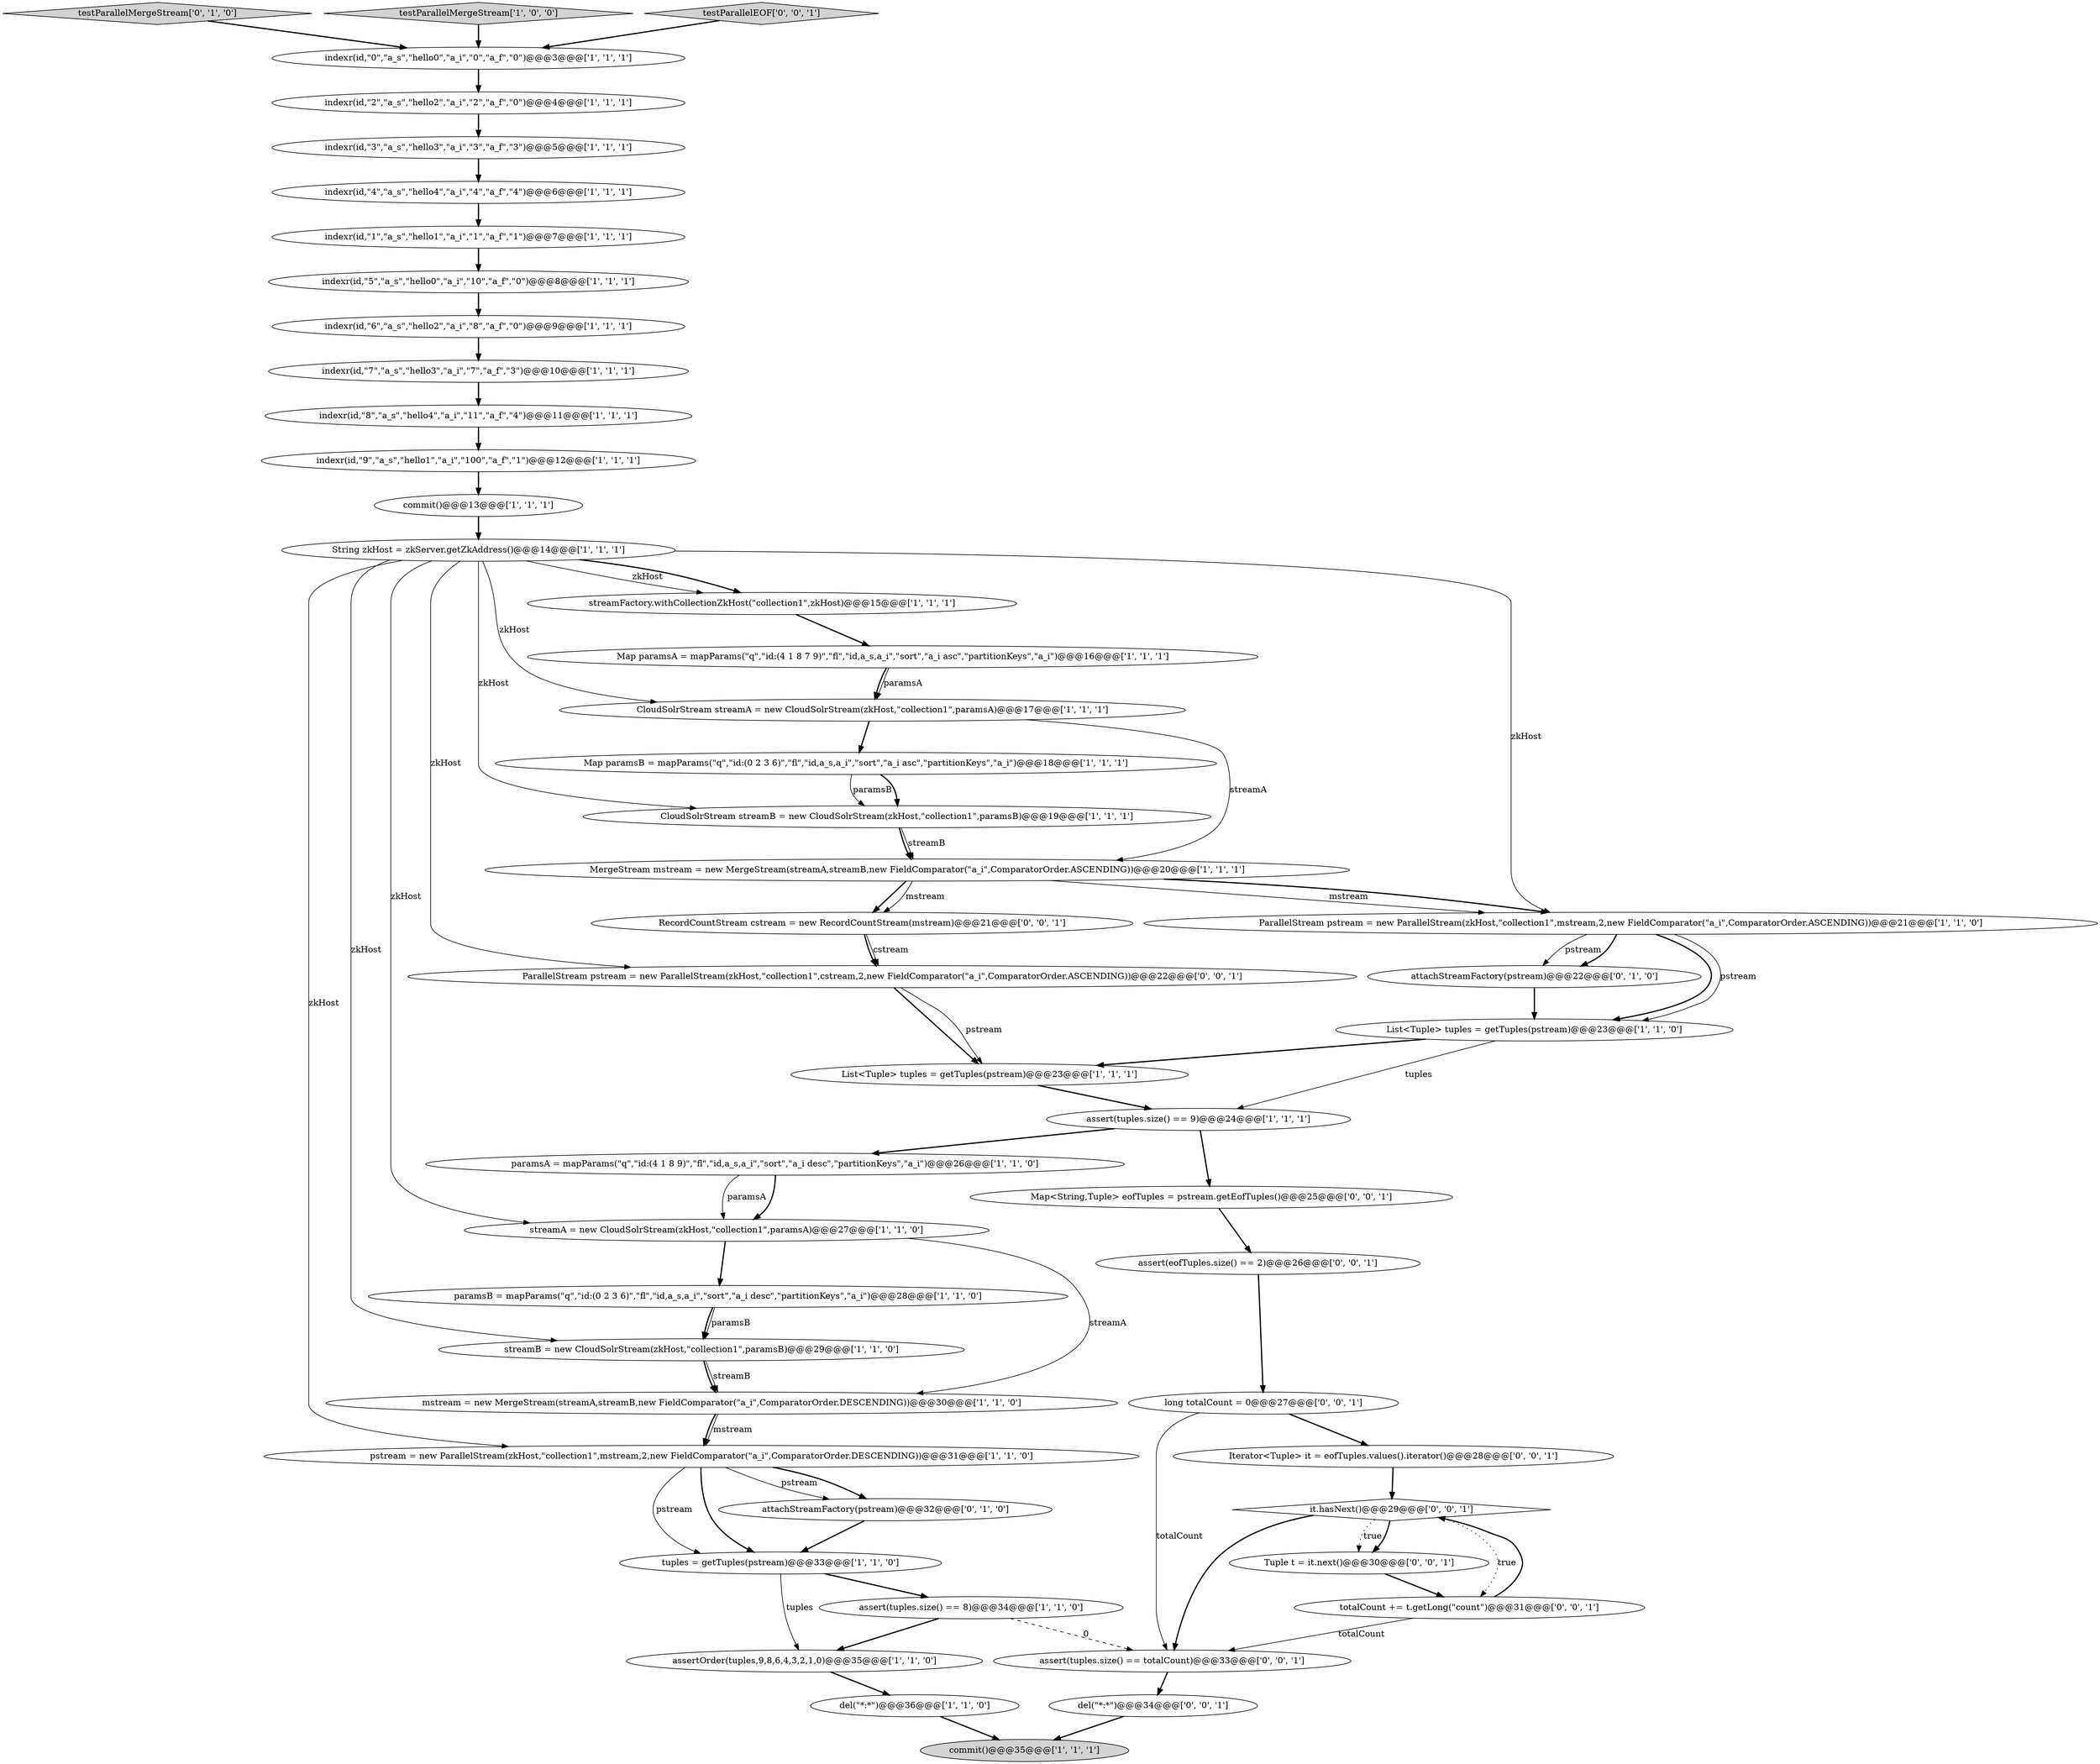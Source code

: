 digraph {
10 [style = filled, label = "tuples = getTuples(pstream)@@@33@@@['1', '1', '0']", fillcolor = white, shape = ellipse image = "AAA0AAABBB1BBB"];
2 [style = filled, label = "indexr(id,\"9\",\"a_s\",\"hello1\",\"a_i\",\"100\",\"a_f\",\"1\")@@@12@@@['1', '1', '1']", fillcolor = white, shape = ellipse image = "AAA0AAABBB1BBB"];
29 [style = filled, label = "streamB = new CloudSolrStream(zkHost,\"collection1\",paramsB)@@@29@@@['1', '1', '0']", fillcolor = white, shape = ellipse image = "AAA0AAABBB1BBB"];
0 [style = filled, label = "assertOrder(tuples,9,8,6,4,3,2,1,0)@@@35@@@['1', '1', '0']", fillcolor = white, shape = ellipse image = "AAA0AAABBB1BBB"];
13 [style = filled, label = "String zkHost = zkServer.getZkAddress()@@@14@@@['1', '1', '1']", fillcolor = white, shape = ellipse image = "AAA0AAABBB1BBB"];
36 [style = filled, label = "attachStreamFactory(pstream)@@@22@@@['0', '1', '0']", fillcolor = white, shape = ellipse image = "AAA1AAABBB2BBB"];
38 [style = filled, label = "assert(eofTuples.size() == 2)@@@26@@@['0', '0', '1']", fillcolor = white, shape = ellipse image = "AAA0AAABBB3BBB"];
6 [style = filled, label = "commit()@@@13@@@['1', '1', '1']", fillcolor = white, shape = ellipse image = "AAA0AAABBB1BBB"];
4 [style = filled, label = "CloudSolrStream streamB = new CloudSolrStream(zkHost,\"collection1\",paramsB)@@@19@@@['1', '1', '1']", fillcolor = white, shape = ellipse image = "AAA0AAABBB1BBB"];
27 [style = filled, label = "pstream = new ParallelStream(zkHost,\"collection1\",mstream,2,new FieldComparator(\"a_i\",ComparatorOrder.DESCENDING))@@@31@@@['1', '1', '0']", fillcolor = white, shape = ellipse image = "AAA0AAABBB1BBB"];
9 [style = filled, label = "indexr(id,\"4\",\"a_s\",\"hello4\",\"a_i\",\"4\",\"a_f\",\"4\")@@@6@@@['1', '1', '1']", fillcolor = white, shape = ellipse image = "AAA0AAABBB1BBB"];
19 [style = filled, label = "indexr(id,\"1\",\"a_s\",\"hello1\",\"a_i\",\"1\",\"a_f\",\"1\")@@@7@@@['1', '1', '1']", fillcolor = white, shape = ellipse image = "AAA0AAABBB1BBB"];
24 [style = filled, label = "CloudSolrStream streamA = new CloudSolrStream(zkHost,\"collection1\",paramsA)@@@17@@@['1', '1', '1']", fillcolor = white, shape = ellipse image = "AAA0AAABBB1BBB"];
39 [style = filled, label = "Tuple t = it.next()@@@30@@@['0', '0', '1']", fillcolor = white, shape = ellipse image = "AAA0AAABBB3BBB"];
14 [style = filled, label = "Map paramsA = mapParams(\"q\",\"id:(4 1 8 7 9)\",\"fl\",\"id,a_s,a_i\",\"sort\",\"a_i asc\",\"partitionKeys\",\"a_i\")@@@16@@@['1', '1', '1']", fillcolor = white, shape = ellipse image = "AAA0AAABBB1BBB"];
15 [style = filled, label = "paramsB = mapParams(\"q\",\"id:(0 2 3 6)\",\"fl\",\"id,a_s,a_i\",\"sort\",\"a_i desc\",\"partitionKeys\",\"a_i\")@@@28@@@['1', '1', '0']", fillcolor = white, shape = ellipse image = "AAA0AAABBB1BBB"];
47 [style = filled, label = "Map<String,Tuple> eofTuples = pstream.getEofTuples()@@@25@@@['0', '0', '1']", fillcolor = white, shape = ellipse image = "AAA0AAABBB3BBB"];
30 [style = filled, label = "Map paramsB = mapParams(\"q\",\"id:(0 2 3 6)\",\"fl\",\"id,a_s,a_i\",\"sort\",\"a_i asc\",\"partitionKeys\",\"a_i\")@@@18@@@['1', '1', '1']", fillcolor = white, shape = ellipse image = "AAA0AAABBB1BBB"];
34 [style = filled, label = "testParallelMergeStream['0', '1', '0']", fillcolor = lightgray, shape = diamond image = "AAA0AAABBB2BBB"];
23 [style = filled, label = "List<Tuple> tuples = getTuples(pstream)@@@23@@@['1', '1', '1']", fillcolor = white, shape = ellipse image = "AAA0AAABBB1BBB"];
7 [style = filled, label = "testParallelMergeStream['1', '0', '0']", fillcolor = lightgray, shape = diamond image = "AAA0AAABBB1BBB"];
20 [style = filled, label = "del(\"*:*\")@@@36@@@['1', '1', '0']", fillcolor = white, shape = ellipse image = "AAA0AAABBB1BBB"];
32 [style = filled, label = "streamFactory.withCollectionZkHost(\"collection1\",zkHost)@@@15@@@['1', '1', '1']", fillcolor = white, shape = ellipse image = "AAA0AAABBB1BBB"];
8 [style = filled, label = "mstream = new MergeStream(streamA,streamB,new FieldComparator(\"a_i\",ComparatorOrder.DESCENDING))@@@30@@@['1', '1', '0']", fillcolor = white, shape = ellipse image = "AAA0AAABBB1BBB"];
42 [style = filled, label = "del(\"*:*\")@@@34@@@['0', '0', '1']", fillcolor = white, shape = ellipse image = "AAA0AAABBB3BBB"];
46 [style = filled, label = "long totalCount = 0@@@27@@@['0', '0', '1']", fillcolor = white, shape = ellipse image = "AAA0AAABBB3BBB"];
48 [style = filled, label = "it.hasNext()@@@29@@@['0', '0', '1']", fillcolor = white, shape = diamond image = "AAA0AAABBB3BBB"];
17 [style = filled, label = "paramsA = mapParams(\"q\",\"id:(4 1 8 9)\",\"fl\",\"id,a_s,a_i\",\"sort\",\"a_i desc\",\"partitionKeys\",\"a_i\")@@@26@@@['1', '1', '0']", fillcolor = white, shape = ellipse image = "AAA0AAABBB1BBB"];
45 [style = filled, label = "ParallelStream pstream = new ParallelStream(zkHost,\"collection1\",cstream,2,new FieldComparator(\"a_i\",ComparatorOrder.ASCENDING))@@@22@@@['0', '0', '1']", fillcolor = white, shape = ellipse image = "AAA0AAABBB3BBB"];
43 [style = filled, label = "RecordCountStream cstream = new RecordCountStream(mstream)@@@21@@@['0', '0', '1']", fillcolor = white, shape = ellipse image = "AAA0AAABBB3BBB"];
25 [style = filled, label = "indexr(id,\"2\",\"a_s\",\"hello2\",\"a_i\",\"2\",\"a_f\",\"0\")@@@4@@@['1', '1', '1']", fillcolor = white, shape = ellipse image = "AAA0AAABBB1BBB"];
41 [style = filled, label = "totalCount += t.getLong(\"count\")@@@31@@@['0', '0', '1']", fillcolor = white, shape = ellipse image = "AAA0AAABBB3BBB"];
1 [style = filled, label = "indexr(id,\"5\",\"a_s\",\"hello0\",\"a_i\",\"10\",\"a_f\",\"0\")@@@8@@@['1', '1', '1']", fillcolor = white, shape = ellipse image = "AAA0AAABBB1BBB"];
22 [style = filled, label = "indexr(id,\"6\",\"a_s\",\"hello2\",\"a_i\",\"8\",\"a_f\",\"0\")@@@9@@@['1', '1', '1']", fillcolor = white, shape = ellipse image = "AAA0AAABBB1BBB"];
3 [style = filled, label = "MergeStream mstream = new MergeStream(streamA,streamB,new FieldComparator(\"a_i\",ComparatorOrder.ASCENDING))@@@20@@@['1', '1', '1']", fillcolor = white, shape = ellipse image = "AAA0AAABBB1BBB"];
16 [style = filled, label = "assert(tuples.size() == 9)@@@24@@@['1', '1', '1']", fillcolor = white, shape = ellipse image = "AAA0AAABBB1BBB"];
11 [style = filled, label = "assert(tuples.size() == 8)@@@34@@@['1', '1', '0']", fillcolor = white, shape = ellipse image = "AAA0AAABBB1BBB"];
37 [style = filled, label = "Iterator<Tuple> it = eofTuples.values().iterator()@@@28@@@['0', '0', '1']", fillcolor = white, shape = ellipse image = "AAA0AAABBB3BBB"];
40 [style = filled, label = "assert(tuples.size() == totalCount)@@@33@@@['0', '0', '1']", fillcolor = white, shape = ellipse image = "AAA0AAABBB3BBB"];
5 [style = filled, label = "indexr(id,\"0\",\"a_s\",\"hello0\",\"a_i\",\"0\",\"a_f\",\"0\")@@@3@@@['1', '1', '1']", fillcolor = white, shape = ellipse image = "AAA0AAABBB1BBB"];
12 [style = filled, label = "ParallelStream pstream = new ParallelStream(zkHost,\"collection1\",mstream,2,new FieldComparator(\"a_i\",ComparatorOrder.ASCENDING))@@@21@@@['1', '1', '0']", fillcolor = white, shape = ellipse image = "AAA0AAABBB1BBB"];
18 [style = filled, label = "indexr(id,\"8\",\"a_s\",\"hello4\",\"a_i\",\"11\",\"a_f\",\"4\")@@@11@@@['1', '1', '1']", fillcolor = white, shape = ellipse image = "AAA0AAABBB1BBB"];
28 [style = filled, label = "commit()@@@35@@@['1', '1', '1']", fillcolor = lightgray, shape = ellipse image = "AAA0AAABBB1BBB"];
26 [style = filled, label = "streamA = new CloudSolrStream(zkHost,\"collection1\",paramsA)@@@27@@@['1', '1', '0']", fillcolor = white, shape = ellipse image = "AAA0AAABBB1BBB"];
21 [style = filled, label = "indexr(id,\"3\",\"a_s\",\"hello3\",\"a_i\",\"3\",\"a_f\",\"3\")@@@5@@@['1', '1', '1']", fillcolor = white, shape = ellipse image = "AAA0AAABBB1BBB"];
35 [style = filled, label = "attachStreamFactory(pstream)@@@32@@@['0', '1', '0']", fillcolor = white, shape = ellipse image = "AAA1AAABBB2BBB"];
31 [style = filled, label = "indexr(id,\"7\",\"a_s\",\"hello3\",\"a_i\",\"7\",\"a_f\",\"3\")@@@10@@@['1', '1', '1']", fillcolor = white, shape = ellipse image = "AAA0AAABBB1BBB"];
33 [style = filled, label = "List<Tuple> tuples = getTuples(pstream)@@@23@@@['1', '1', '0']", fillcolor = white, shape = ellipse image = "AAA0AAABBB1BBB"];
44 [style = filled, label = "testParallelEOF['0', '0', '1']", fillcolor = lightgray, shape = diamond image = "AAA0AAABBB3BBB"];
12->33 [style = bold, label=""];
13->45 [style = solid, label="zkHost"];
29->8 [style = bold, label=""];
43->45 [style = bold, label=""];
30->4 [style = solid, label="paramsB"];
23->16 [style = bold, label=""];
31->18 [style = bold, label=""];
10->11 [style = bold, label=""];
14->24 [style = bold, label=""];
13->32 [style = solid, label="zkHost"];
22->31 [style = bold, label=""];
39->41 [style = bold, label=""];
14->24 [style = solid, label="paramsA"];
33->16 [style = solid, label="tuples"];
0->20 [style = bold, label=""];
17->26 [style = solid, label="paramsA"];
46->37 [style = bold, label=""];
48->39 [style = dotted, label="true"];
44->5 [style = bold, label=""];
33->23 [style = bold, label=""];
30->4 [style = bold, label=""];
11->40 [style = dashed, label="0"];
1->22 [style = bold, label=""];
4->3 [style = bold, label=""];
37->48 [style = bold, label=""];
3->43 [style = bold, label=""];
3->12 [style = solid, label="mstream"];
24->3 [style = solid, label="streamA"];
27->10 [style = solid, label="pstream"];
41->40 [style = solid, label="totalCount"];
38->46 [style = bold, label=""];
48->40 [style = bold, label=""];
13->27 [style = solid, label="zkHost"];
8->27 [style = bold, label=""];
25->21 [style = bold, label=""];
27->35 [style = solid, label="pstream"];
16->47 [style = bold, label=""];
47->38 [style = bold, label=""];
45->23 [style = bold, label=""];
8->27 [style = solid, label="mstream"];
13->12 [style = solid, label="zkHost"];
15->29 [style = bold, label=""];
9->19 [style = bold, label=""];
17->26 [style = bold, label=""];
40->42 [style = bold, label=""];
13->24 [style = solid, label="zkHost"];
42->28 [style = bold, label=""];
13->26 [style = solid, label="zkHost"];
11->0 [style = bold, label=""];
32->14 [style = bold, label=""];
48->41 [style = dotted, label="true"];
13->29 [style = solid, label="zkHost"];
35->10 [style = bold, label=""];
10->0 [style = solid, label="tuples"];
12->33 [style = solid, label="pstream"];
26->15 [style = bold, label=""];
3->12 [style = bold, label=""];
43->45 [style = solid, label="cstream"];
45->23 [style = solid, label="pstream"];
36->33 [style = bold, label=""];
2->6 [style = bold, label=""];
7->5 [style = bold, label=""];
16->17 [style = bold, label=""];
21->9 [style = bold, label=""];
18->2 [style = bold, label=""];
4->3 [style = solid, label="streamB"];
19->1 [style = bold, label=""];
26->8 [style = solid, label="streamA"];
34->5 [style = bold, label=""];
6->13 [style = bold, label=""];
48->39 [style = bold, label=""];
41->48 [style = bold, label=""];
24->30 [style = bold, label=""];
15->29 [style = solid, label="paramsB"];
27->35 [style = bold, label=""];
46->40 [style = solid, label="totalCount"];
29->8 [style = solid, label="streamB"];
5->25 [style = bold, label=""];
27->10 [style = bold, label=""];
20->28 [style = bold, label=""];
12->36 [style = solid, label="pstream"];
13->4 [style = solid, label="zkHost"];
13->32 [style = bold, label=""];
12->36 [style = bold, label=""];
3->43 [style = solid, label="mstream"];
}
